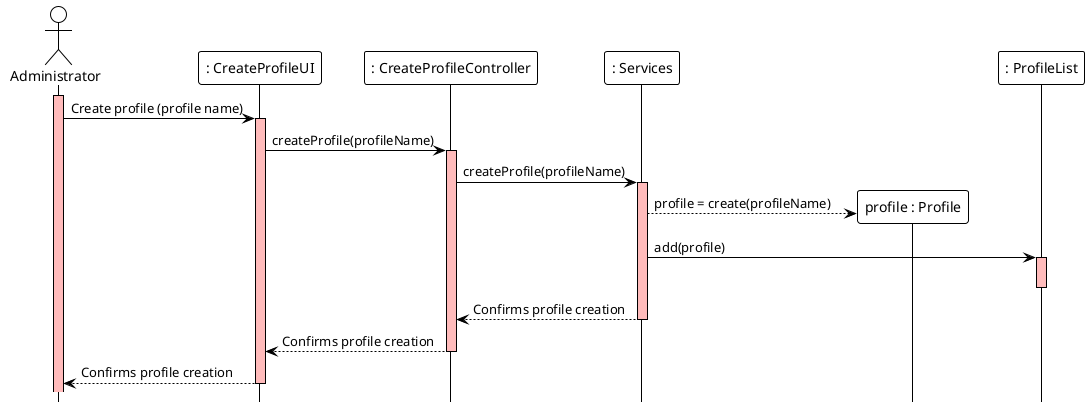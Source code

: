 @startuml
!theme plain
hide footbox
actor Administrator  as Administrator
participant ": CreateProfileUI" as UI
participant ": CreateProfileController" as Controller
participant ": Services" as Services
participant "profile : Profile" as profile
participant ": ProfileList" as List

activate Administrator #FFBBBB
Administrator ->  UI : Create profile (profile name)
activate UI #FFBBBB
UI -> Controller : createProfile(profileName)
activate Controller #FFBBBB
Controller -> Services : createProfile(profileName)
activate Services #FFBBBB
Services --> profile ** : profile = create(profileName)
Services -> List : add(profile)
'List -> List : profileNameExists(profileName)

activate List #FFBBBB
deactivate List

deactivate List
Services --> Controller : Confirms profile creation
deactivate Services
Controller --> UI : Confirms profile creation
deactivate Controller
UI --> Administrator : Confirms profile creation
deactivate UI
@enduml